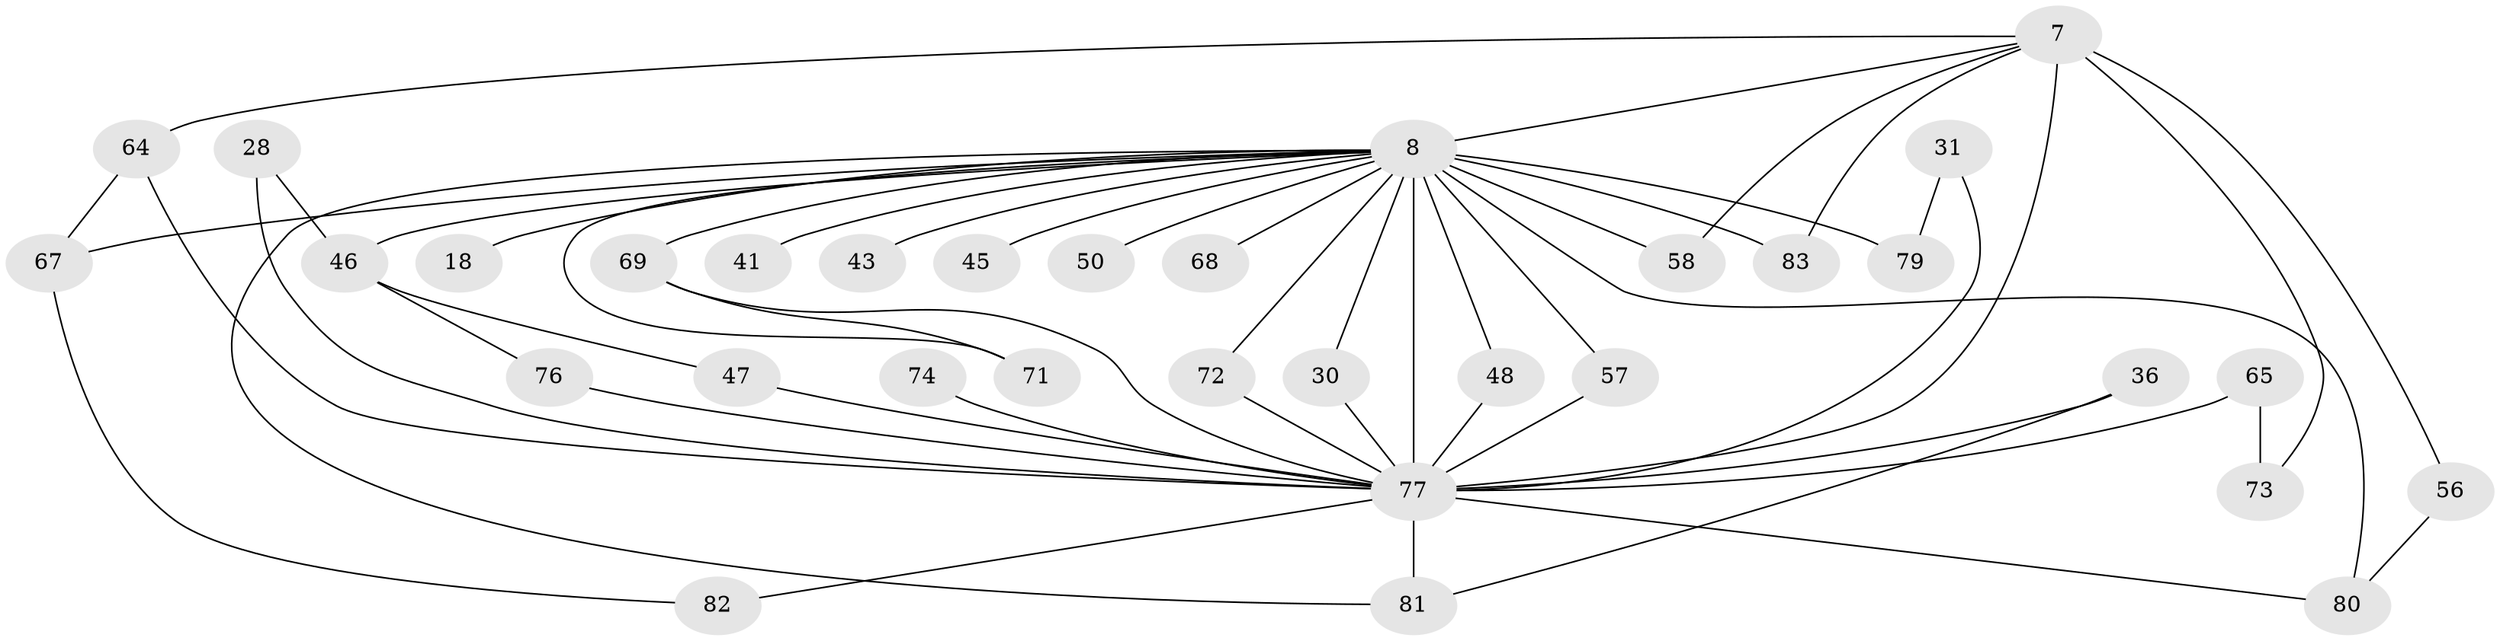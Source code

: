 // original degree distribution, {20: 0.012048192771084338, 15: 0.07228915662650602, 26: 0.012048192771084338, 25: 0.012048192771084338, 22: 0.012048192771084338, 6: 0.024096385542168676, 5: 0.08433734939759036, 4: 0.04819277108433735, 3: 0.1927710843373494, 2: 0.5301204819277109}
// Generated by graph-tools (version 1.1) at 2025/47/03/04/25 21:47:51]
// undirected, 33 vertices, 53 edges
graph export_dot {
graph [start="1"]
  node [color=gray90,style=filled];
  7 [super="+3"];
  8 [super="+5+4"];
  18;
  28;
  30;
  31;
  36;
  41;
  43;
  45;
  46 [super="+32+14"];
  47;
  48;
  50;
  56;
  57;
  58 [super="+40+16+53"];
  64 [super="+29"];
  65;
  67 [super="+23+15"];
  68;
  69 [super="+39+44"];
  71;
  72;
  73;
  74 [super="+55"];
  76;
  77 [super="+60+61+75+66"];
  79 [super="+59"];
  80 [super="+27+63+78"];
  81 [super="+20+34+54"];
  82;
  83;
  7 -- 8 [weight=8];
  7 -- 56;
  7 -- 73;
  7 -- 83;
  7 -- 58 [weight=2];
  7 -- 64;
  7 -- 77 [weight=14];
  8 -- 41 [weight=2];
  8 -- 50 [weight=2];
  8 -- 69 [weight=5];
  8 -- 68 [weight=2];
  8 -- 71;
  8 -- 72;
  8 -- 77 [weight=26];
  8 -- 79 [weight=4];
  8 -- 83;
  8 -- 45 [weight=2];
  8 -- 57;
  8 -- 18 [weight=2];
  8 -- 80 [weight=3];
  8 -- 30;
  8 -- 43;
  8 -- 46 [weight=3];
  8 -- 48;
  8 -- 58 [weight=5];
  8 -- 81 [weight=2];
  8 -- 67 [weight=4];
  28 -- 46;
  28 -- 77 [weight=2];
  30 -- 77;
  31 -- 79;
  31 -- 77;
  36 -- 81;
  36 -- 77;
  46 -- 47;
  46 -- 76;
  47 -- 77;
  48 -- 77;
  56 -- 80;
  57 -- 77;
  64 -- 67;
  64 -- 77;
  65 -- 73;
  65 -- 77 [weight=2];
  67 -- 82;
  69 -- 71;
  69 -- 77;
  72 -- 77;
  74 -- 77 [weight=3];
  76 -- 77;
  77 -- 81 [weight=3];
  77 -- 80 [weight=3];
  77 -- 82;
}
